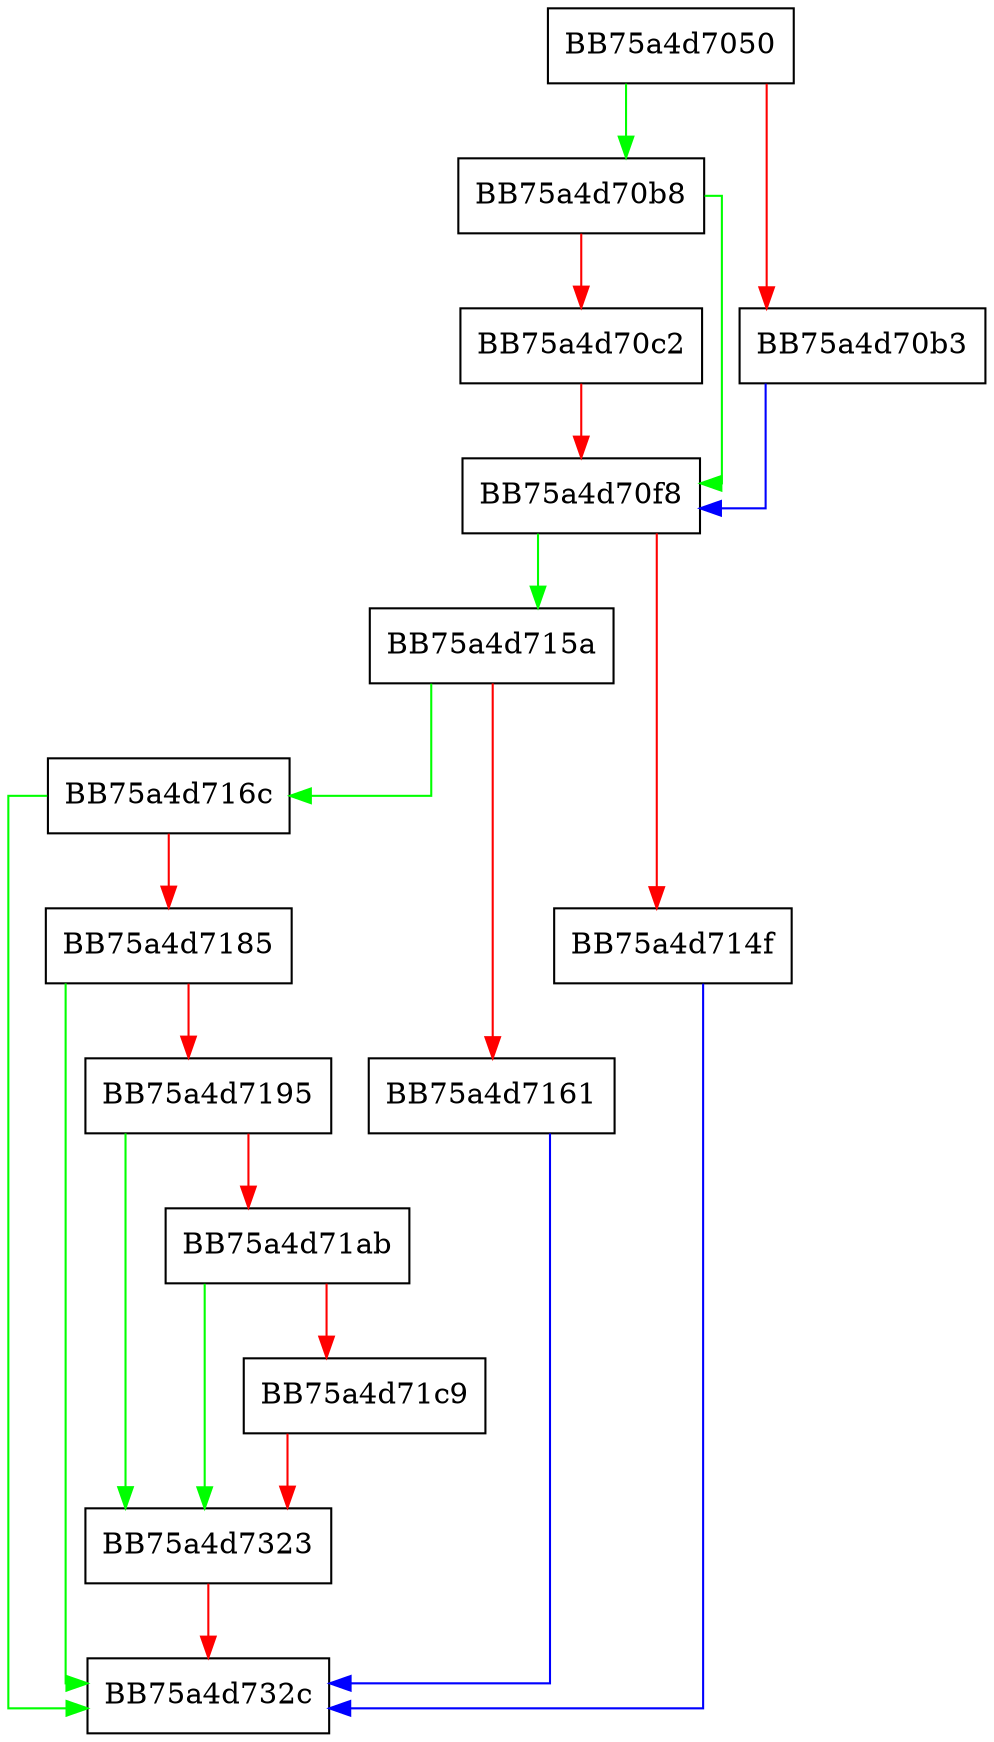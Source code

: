 digraph WaitForResponseOrTimeout {
  node [shape="box"];
  graph [splines=ortho];
  BB75a4d7050 -> BB75a4d70b8 [color="green"];
  BB75a4d7050 -> BB75a4d70b3 [color="red"];
  BB75a4d70b3 -> BB75a4d70f8 [color="blue"];
  BB75a4d70b8 -> BB75a4d70f8 [color="green"];
  BB75a4d70b8 -> BB75a4d70c2 [color="red"];
  BB75a4d70c2 -> BB75a4d70f8 [color="red"];
  BB75a4d70f8 -> BB75a4d715a [color="green"];
  BB75a4d70f8 -> BB75a4d714f [color="red"];
  BB75a4d714f -> BB75a4d732c [color="blue"];
  BB75a4d715a -> BB75a4d716c [color="green"];
  BB75a4d715a -> BB75a4d7161 [color="red"];
  BB75a4d7161 -> BB75a4d732c [color="blue"];
  BB75a4d716c -> BB75a4d732c [color="green"];
  BB75a4d716c -> BB75a4d7185 [color="red"];
  BB75a4d7185 -> BB75a4d732c [color="green"];
  BB75a4d7185 -> BB75a4d7195 [color="red"];
  BB75a4d7195 -> BB75a4d7323 [color="green"];
  BB75a4d7195 -> BB75a4d71ab [color="red"];
  BB75a4d71ab -> BB75a4d7323 [color="green"];
  BB75a4d71ab -> BB75a4d71c9 [color="red"];
  BB75a4d71c9 -> BB75a4d7323 [color="red"];
  BB75a4d7323 -> BB75a4d732c [color="red"];
}